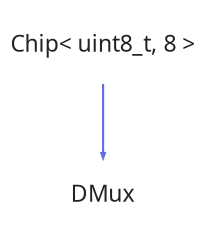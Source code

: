 digraph {
 rankdir = "TB"
 bgcolor = none;
 node [
   shape     = none
   fontname  = "Segoe UI"
   fontsize  = "11"
   fontcolor = "#222222ff"
   color     = "#cacde8ff"
   fillcolor = "#e6e8faff"
   margin    = "0.01"
 ]
 edge [
   arrowsize = "0.25"
   fontname  = "Segoe UI"
   fontsize  = "11"
   color     = "#606ee0ff"
   fontcolor = "#222222ff"
 ]
 0[
   label = "Chip&lt; uint8_t, 8 &gt;"
 ]
 1[
   label = "DMux"
 ]
 0->1
}

